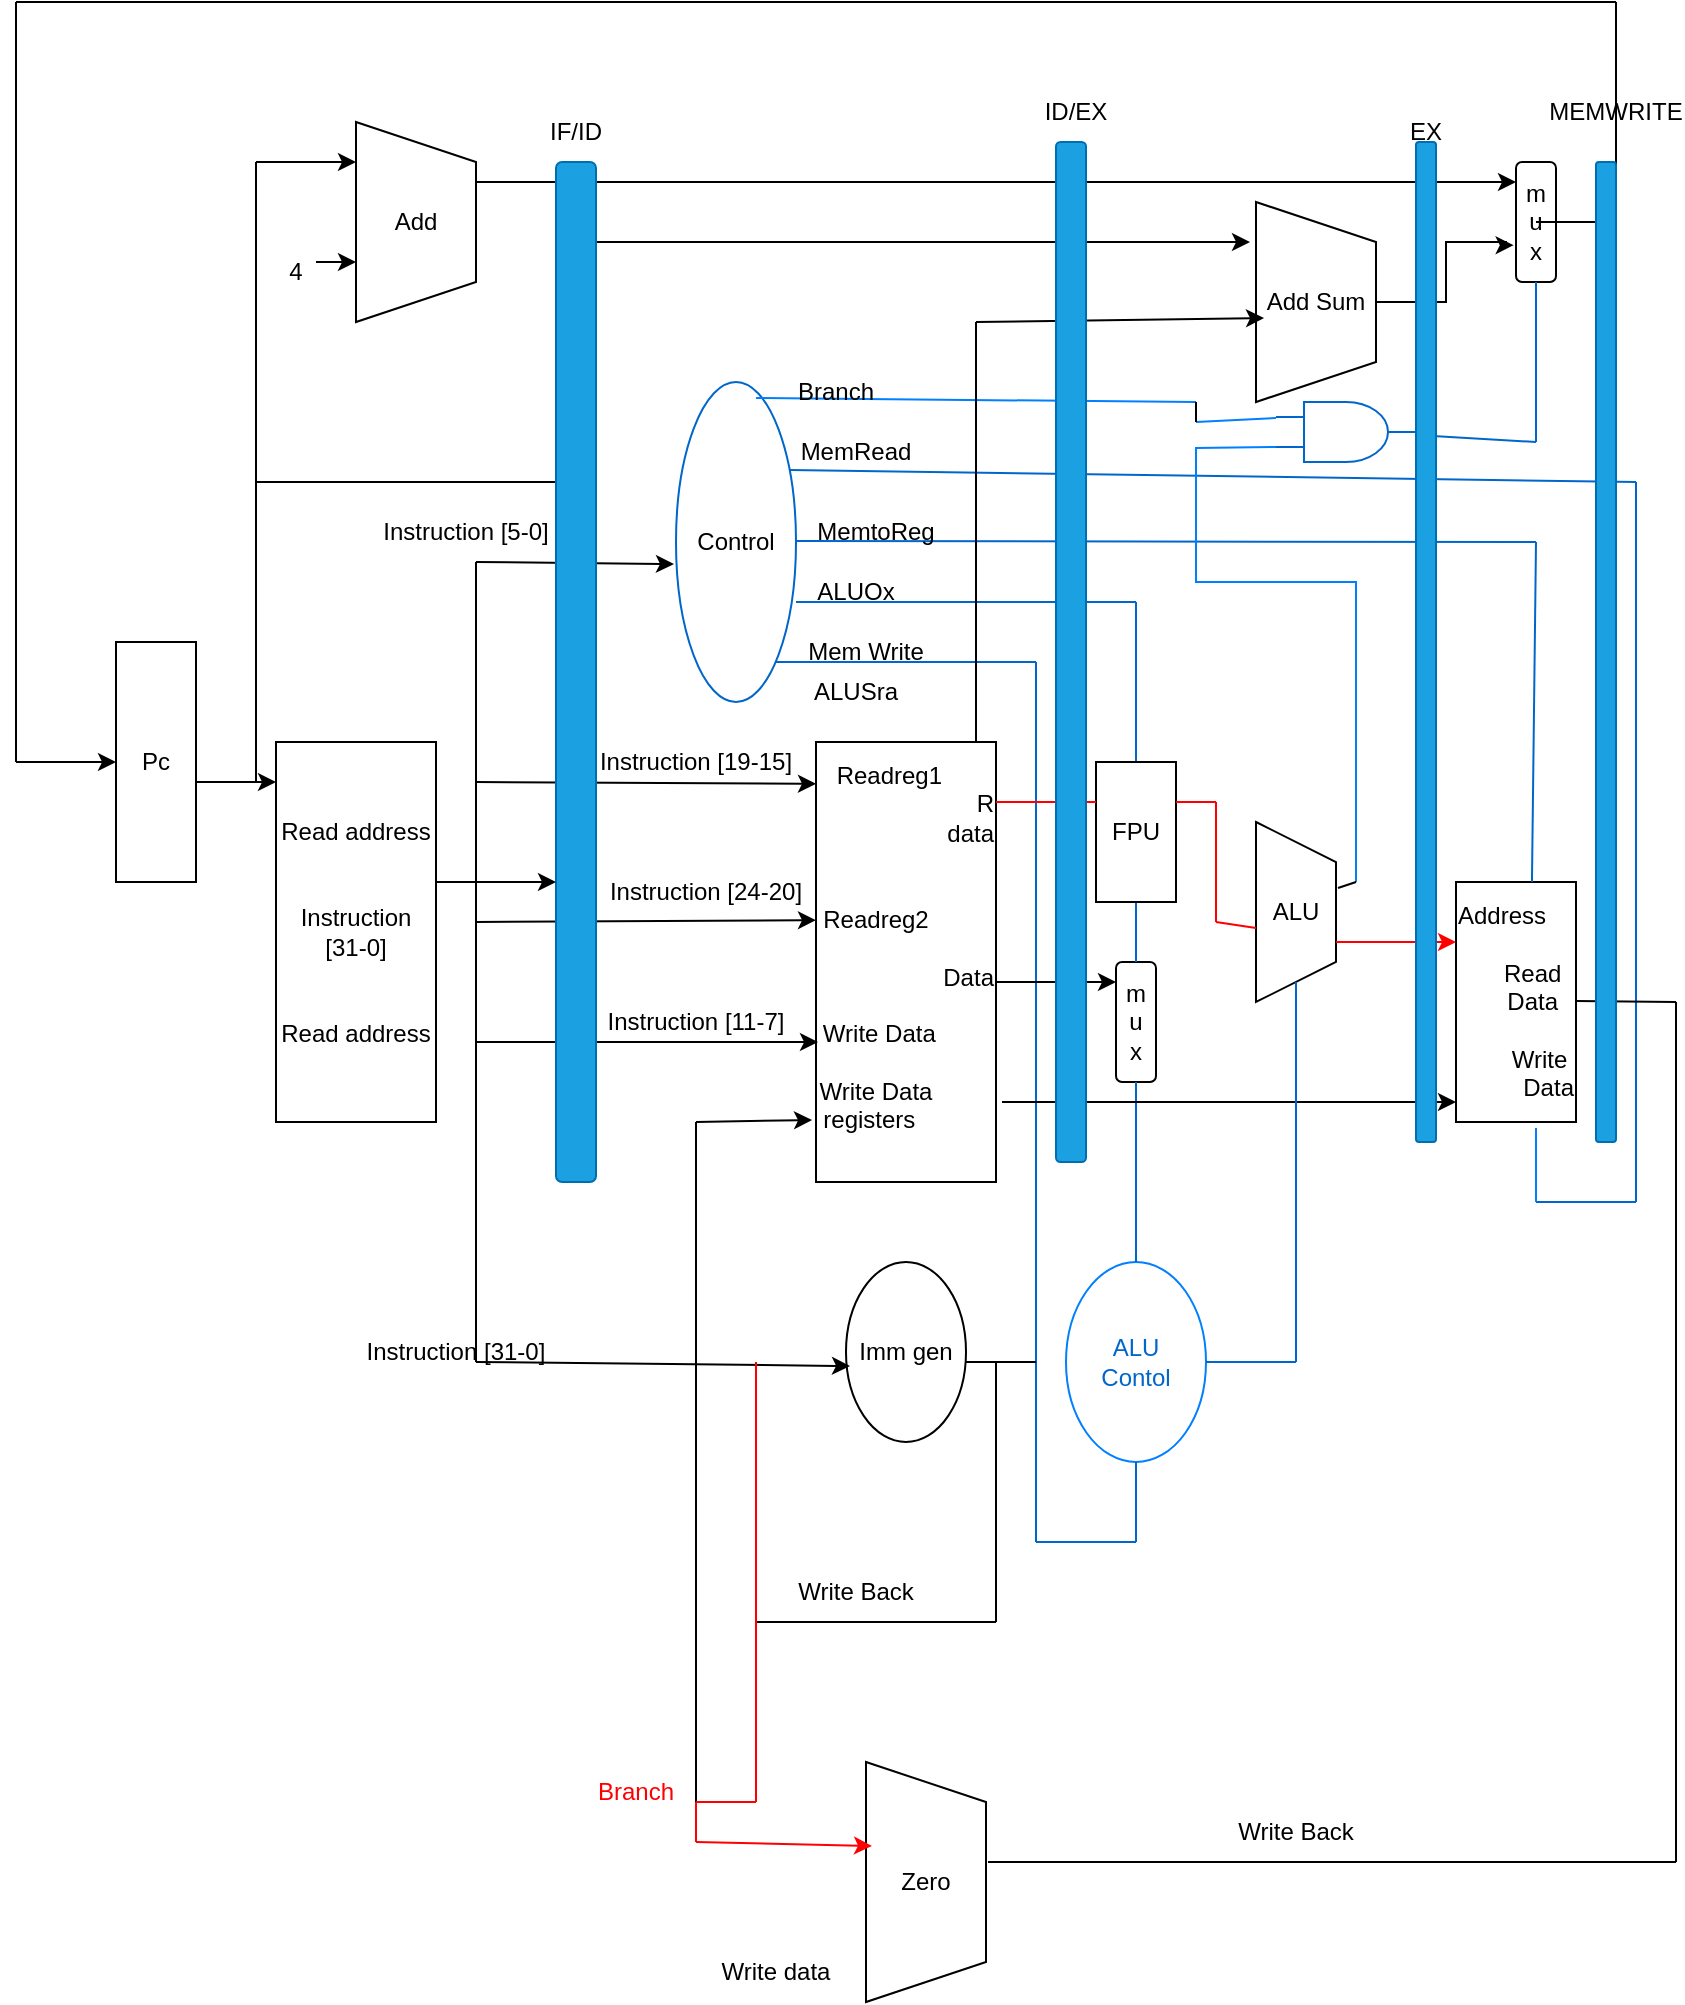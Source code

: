 <mxfile version="28.2.8">
  <diagram name="Page-1" id="Q6Q84H-i1jrsO9Kq2ZOG">
    <mxGraphModel dx="2076" dy="1836" grid="1" gridSize="10" guides="1" tooltips="1" connect="1" arrows="1" fold="1" page="1" pageScale="1" pageWidth="850" pageHeight="1100" math="0" shadow="0">
      <root>
        <mxCell id="0" />
        <mxCell id="1" parent="0" />
        <mxCell id="KmuaQyPTLY2KEGbOSG6a-1" value="Pc" style="rounded=0;whiteSpace=wrap;html=1;direction=south;" parent="1" vertex="1">
          <mxGeometry x="-330" y="-270" width="40" height="120" as="geometry" />
        </mxCell>
        <mxCell id="KmuaQyPTLY2KEGbOSG6a-3" value="Read address&lt;div&gt;&lt;br&gt;&lt;/div&gt;&lt;div&gt;&lt;br&gt;&lt;/div&gt;&lt;div&gt;Instruction [31-0]&lt;/div&gt;&lt;div&gt;&lt;br&gt;&lt;/div&gt;&lt;div&gt;&lt;br&gt;&lt;/div&gt;&lt;div&gt;Read address&lt;/div&gt;" style="rounded=0;whiteSpace=wrap;html=1;direction=south;" parent="1" vertex="1">
          <mxGeometry x="-250" y="-220" width="80" height="190" as="geometry" />
        </mxCell>
        <mxCell id="KmuaQyPTLY2KEGbOSG6a-4" value="Add" style="shape=trapezoid;perimeter=trapezoidPerimeter;whiteSpace=wrap;html=1;fixedSize=1;direction=south;" parent="1" vertex="1">
          <mxGeometry x="-210" y="-530" width="60" height="100" as="geometry" />
        </mxCell>
        <mxCell id="KmuaQyPTLY2KEGbOSG6a-6" value="" style="endArrow=none;html=1;rounded=0;" parent="1" edge="1">
          <mxGeometry width="50" height="50" relative="1" as="geometry">
            <mxPoint x="-260" y="-200" as="sourcePoint" />
            <mxPoint x="-260" y="-510" as="targetPoint" />
          </mxGeometry>
        </mxCell>
        <mxCell id="KmuaQyPTLY2KEGbOSG6a-7" value="" style="endArrow=classic;html=1;rounded=0;" parent="1" edge="1">
          <mxGeometry width="50" height="50" relative="1" as="geometry">
            <mxPoint x="-260" y="-510" as="sourcePoint" />
            <mxPoint x="-210" y="-510" as="targetPoint" />
            <Array as="points" />
          </mxGeometry>
        </mxCell>
        <mxCell id="KmuaQyPTLY2KEGbOSG6a-10" value="" style="endArrow=classic;html=1;rounded=0;" parent="1" edge="1">
          <mxGeometry width="50" height="50" relative="1" as="geometry">
            <mxPoint x="-230" y="-460" as="sourcePoint" />
            <mxPoint x="-210" y="-460" as="targetPoint" />
          </mxGeometry>
        </mxCell>
        <mxCell id="KmuaQyPTLY2KEGbOSG6a-11" value="" style="endArrow=none;html=1;rounded=0;" parent="1" edge="1">
          <mxGeometry width="50" height="50" relative="1" as="geometry">
            <mxPoint x="-260" y="-350" as="sourcePoint" />
            <mxPoint x="-90" y="-350" as="targetPoint" />
          </mxGeometry>
        </mxCell>
        <mxCell id="KmuaQyPTLY2KEGbOSG6a-12" value="Control" style="ellipse;whiteSpace=wrap;html=1;strokeColor=#0066CC;" parent="1" vertex="1">
          <mxGeometry x="-50" y="-400" width="60" height="160" as="geometry" />
        </mxCell>
        <mxCell id="KmuaQyPTLY2KEGbOSG6a-14" value="" style="endArrow=none;html=1;rounded=0;strokeColor=#0066CC;" parent="1" edge="1">
          <mxGeometry width="50" height="50" relative="1" as="geometry">
            <mxPoint x="10" y="-320.5" as="sourcePoint" />
            <mxPoint x="380" y="-320" as="targetPoint" />
          </mxGeometry>
        </mxCell>
        <mxCell id="KmuaQyPTLY2KEGbOSG6a-15" value="" style="endArrow=none;html=1;rounded=0;strokeColor=#0066CC;exitX=0.95;exitY=0.275;exitDx=0;exitDy=0;exitPerimeter=0;" parent="1" source="KmuaQyPTLY2KEGbOSG6a-12" edge="1">
          <mxGeometry width="50" height="50" relative="1" as="geometry">
            <mxPoint x="10" y="-360" as="sourcePoint" />
            <mxPoint x="430" y="-350" as="targetPoint" />
          </mxGeometry>
        </mxCell>
        <mxCell id="KmuaQyPTLY2KEGbOSG6a-16" value="" style="endArrow=none;html=1;rounded=0;strokeColor=#0066CC;" parent="1" edge="1">
          <mxGeometry width="50" height="50" relative="1" as="geometry">
            <mxPoint x="10" y="-289.998" as="sourcePoint" />
            <mxPoint x="180" y="-290" as="targetPoint" />
          </mxGeometry>
        </mxCell>
        <mxCell id="KmuaQyPTLY2KEGbOSG6a-17" value="" style="endArrow=none;html=1;rounded=0;strokeColor=#0066CC;" parent="1" edge="1">
          <mxGeometry width="50" height="50" relative="1" as="geometry">
            <mxPoint y="-260" as="sourcePoint" />
            <mxPoint x="130" y="-260" as="targetPoint" />
          </mxGeometry>
        </mxCell>
        <mxCell id="KmuaQyPTLY2KEGbOSG6a-18" value="Readreg1&amp;nbsp; &amp;nbsp; &amp;nbsp;&lt;div&gt;&lt;div style=&quot;text-align: right;&quot;&gt;R&lt;/div&gt;&lt;div&gt;&lt;div style=&quot;text-align: right;&quot;&gt;&lt;span style=&quot;background-color: transparent; color: light-dark(rgb(0, 0, 0), rgb(255, 255, 255));&quot;&gt;data&lt;/span&gt;&lt;/div&gt;&lt;div style=&quot;text-align: right;&quot;&gt;&lt;br&gt;&lt;/div&gt;&lt;div&gt;&lt;br&gt;&lt;/div&gt;&lt;div&gt;&lt;span style=&quot;background-color: transparent; color: light-dark(rgb(0, 0, 0), rgb(255, 255, 255));&quot;&gt;Readreg2&amp;nbsp; &amp;nbsp; &amp;nbsp; &amp;nbsp; &amp;nbsp;&lt;/span&gt;&lt;/div&gt;&lt;div&gt;&lt;div style=&quot;text-align: right;&quot;&gt;&lt;br&gt;&lt;/div&gt;&lt;div style=&quot;text-align: right;&quot;&gt;Data&lt;/div&gt;&lt;div&gt;&lt;br&gt;&lt;/div&gt;&lt;div&gt;Write Data&amp;nbsp; &amp;nbsp; &amp;nbsp; &amp;nbsp;&amp;nbsp;&lt;/div&gt;&lt;div&gt;&lt;br&gt;&lt;/div&gt;&lt;div&gt;Write Data&amp;nbsp; &amp;nbsp; &amp;nbsp; &amp;nbsp; &amp;nbsp; registers&amp;nbsp; &amp;nbsp; &amp;nbsp; &amp;nbsp; &amp;nbsp; &amp;nbsp; &amp;nbsp; &amp;nbsp; &amp;nbsp; &amp;nbsp; &amp;nbsp; &amp;nbsp; &amp;nbsp; &amp;nbsp; &amp;nbsp; &amp;nbsp; &amp;nbsp; &amp;nbsp; &amp;nbsp;&lt;/div&gt;&lt;/div&gt;&lt;/div&gt;&lt;/div&gt;" style="rounded=0;whiteSpace=wrap;html=1;direction=south;" parent="1" vertex="1">
          <mxGeometry x="20" y="-220" width="90" height="220" as="geometry" />
        </mxCell>
        <mxCell id="KmuaQyPTLY2KEGbOSG6a-20" value="ALU" style="shape=trapezoid;perimeter=trapezoidPerimeter;whiteSpace=wrap;html=1;fixedSize=1;direction=south;" parent="1" vertex="1">
          <mxGeometry x="240" y="-180" width="40" height="90" as="geometry" />
        </mxCell>
        <mxCell id="KmuaQyPTLY2KEGbOSG6a-22" value="&lt;div style=&quot;text-align: left;&quot;&gt;&lt;span style=&quot;background-color: transparent; color: light-dark(rgb(0, 0, 0), rgb(255, 255, 255));&quot;&gt;Address&lt;/span&gt;&lt;/div&gt;&lt;div&gt;&lt;div&gt;&lt;span style=&quot;background-color: transparent; color: light-dark(rgb(0, 0, 0), rgb(255, 255, 255));&quot;&gt;&lt;br&gt;&lt;/span&gt;&lt;/div&gt;&lt;div&gt;&lt;span style=&quot;background-color: transparent; color: light-dark(rgb(0, 0, 0), rgb(255, 255, 255));&quot;&gt;&amp;nbsp; &amp;nbsp; &amp;nbsp; Read&amp;nbsp; &amp;nbsp; &amp;nbsp;&amp;nbsp;&lt;/span&gt;&lt;span style=&quot;background-color: transparent; color: light-dark(rgb(0, 0, 0), rgb(255, 255, 255));&quot;&gt;&amp;nbsp;Data&lt;/span&gt;&lt;/div&gt;&lt;/div&gt;&lt;div&gt;&lt;span style=&quot;background-color: transparent; color: light-dark(rgb(0, 0, 0), rgb(255, 255, 255));&quot;&gt;&lt;br&gt;&lt;/span&gt;&lt;/div&gt;&lt;div style=&quot;text-align: right;&quot;&gt;&lt;span style=&quot;background-color: transparent; color: light-dark(rgb(0, 0, 0), rgb(255, 255, 255));&quot;&gt;Write&amp;nbsp;&lt;/span&gt;&lt;/div&gt;&lt;div style=&quot;text-align: right;&quot;&gt;&lt;span style=&quot;background-color: transparent; color: light-dark(rgb(0, 0, 0), rgb(255, 255, 255));&quot;&gt;Data&lt;/span&gt;&lt;/div&gt;" style="rounded=0;whiteSpace=wrap;html=1;direction=south;" parent="1" vertex="1">
          <mxGeometry x="340" y="-150" width="60" height="120" as="geometry" />
        </mxCell>
        <mxCell id="KmuaQyPTLY2KEGbOSG6a-24" value="m&lt;div&gt;u&lt;/div&gt;&lt;div&gt;x&lt;/div&gt;" style="rounded=1;whiteSpace=wrap;html=1;direction=south;" parent="1" vertex="1">
          <mxGeometry x="370" y="-510" width="20" height="60" as="geometry" />
        </mxCell>
        <mxCell id="oNr0xjJIBoh_wzp1DISq-1" value="" style="edgeStyle=orthogonalEdgeStyle;rounded=0;orthogonalLoop=1;jettySize=auto;html=1;entryX=0.693;entryY=1.058;entryDx=0;entryDy=0;entryPerimeter=0;" edge="1" parent="1" target="KmuaQyPTLY2KEGbOSG6a-24">
          <mxGeometry relative="1" as="geometry">
            <mxPoint x="295" y="-440" as="sourcePoint" />
            <mxPoint x="365" y="-450" as="targetPoint" />
            <Array as="points">
              <mxPoint x="335" y="-440" />
              <mxPoint x="335" y="-470" />
              <mxPoint x="365" y="-470" />
              <mxPoint x="365" y="-468" />
            </Array>
          </mxGeometry>
        </mxCell>
        <mxCell id="KmuaQyPTLY2KEGbOSG6a-25" value="Add Sum" style="shape=trapezoid;perimeter=trapezoidPerimeter;whiteSpace=wrap;html=1;fixedSize=1;direction=south;" parent="1" vertex="1">
          <mxGeometry x="240" y="-490" width="60" height="100" as="geometry" />
        </mxCell>
        <mxCell id="KmuaQyPTLY2KEGbOSG6a-26" value="m&lt;div&gt;u&lt;/div&gt;&lt;div&gt;x&lt;/div&gt;" style="rounded=1;whiteSpace=wrap;html=1;direction=south;" parent="1" vertex="1">
          <mxGeometry x="170" y="-110" width="20" height="60" as="geometry" />
        </mxCell>
        <mxCell id="KmuaQyPTLY2KEGbOSG6a-27" value="Zero" style="shape=trapezoid;perimeter=trapezoidPerimeter;whiteSpace=wrap;html=1;fixedSize=1;direction=south;" parent="1" vertex="1">
          <mxGeometry x="45" y="290" width="60" height="120" as="geometry" />
        </mxCell>
        <mxCell id="KmuaQyPTLY2KEGbOSG6a-29" value="Imm gen" style="ellipse;whiteSpace=wrap;html=1;" parent="1" vertex="1">
          <mxGeometry x="35" y="40" width="60" height="90" as="geometry" />
        </mxCell>
        <mxCell id="KmuaQyPTLY2KEGbOSG6a-31" value="&lt;font style=&quot;color: rgb(0, 102, 204);&quot;&gt;ALU&lt;/font&gt;&lt;div&gt;&lt;font style=&quot;color: rgb(0, 102, 204);&quot;&gt;Contol&lt;/font&gt;&lt;/div&gt;" style="ellipse;whiteSpace=wrap;html=1;strokeColor=#007FFF;" parent="1" vertex="1">
          <mxGeometry x="145" y="40" width="70" height="100" as="geometry" />
        </mxCell>
        <mxCell id="KmuaQyPTLY2KEGbOSG6a-32" value="" style="verticalLabelPosition=bottom;shadow=0;dashed=0;align=center;html=1;verticalAlign=top;shape=mxgraph.electrical.logic_gates.logic_gate;operation=and;strokeColor=#0066CC;" parent="1" vertex="1">
          <mxGeometry x="250" y="-390" width="70" height="30" as="geometry" />
        </mxCell>
        <mxCell id="KmuaQyPTLY2KEGbOSG6a-34" value="" style="endArrow=none;html=1;rounded=0;strokeColor=#007FFF;exitX=0.667;exitY=0.05;exitDx=0;exitDy=0;exitPerimeter=0;" parent="1" source="KmuaQyPTLY2KEGbOSG6a-12" edge="1">
          <mxGeometry width="50" height="50" relative="1" as="geometry">
            <mxPoint y="-390" as="sourcePoint" />
            <mxPoint x="210" y="-390" as="targetPoint" />
          </mxGeometry>
        </mxCell>
        <mxCell id="KmuaQyPTLY2KEGbOSG6a-36" value="" style="endArrow=none;html=1;rounded=0;strokeColor=#007FFF;" parent="1" edge="1">
          <mxGeometry width="50" height="50" relative="1" as="geometry">
            <mxPoint x="210" y="-380" as="sourcePoint" />
            <mxPoint x="250" y="-382" as="targetPoint" />
            <Array as="points" />
          </mxGeometry>
        </mxCell>
        <mxCell id="KmuaQyPTLY2KEGbOSG6a-38" value="" style="endArrow=none;html=1;rounded=0;" parent="1" edge="1">
          <mxGeometry width="50" height="50" relative="1" as="geometry">
            <mxPoint x="210" y="-380" as="sourcePoint" />
            <mxPoint x="210" y="-390" as="targetPoint" />
          </mxGeometry>
        </mxCell>
        <mxCell id="KmuaQyPTLY2KEGbOSG6a-39" value="" style="endArrow=none;html=1;rounded=0;strokeColor=#007FFF;entryX=0;entryY=0.75;entryDx=0;entryDy=0;entryPerimeter=0;" parent="1" edge="1" target="KmuaQyPTLY2KEGbOSG6a-32">
          <mxGeometry width="50" height="50" relative="1" as="geometry">
            <mxPoint x="290" y="-150" as="sourcePoint" />
            <mxPoint x="210" y="-370" as="targetPoint" />
            <Array as="points">
              <mxPoint x="290" y="-300" />
              <mxPoint x="210" y="-300" />
              <mxPoint x="210" y="-367" />
            </Array>
          </mxGeometry>
        </mxCell>
        <mxCell id="KmuaQyPTLY2KEGbOSG6a-40" value="" style="endArrow=none;html=1;rounded=0;exitX=0.367;exitY=-0.025;exitDx=0;exitDy=0;exitPerimeter=0;" parent="1" source="KmuaQyPTLY2KEGbOSG6a-20" edge="1">
          <mxGeometry width="50" height="50" relative="1" as="geometry">
            <mxPoint x="240" y="-100" as="sourcePoint" />
            <mxPoint x="290" y="-150" as="targetPoint" />
          </mxGeometry>
        </mxCell>
        <mxCell id="KmuaQyPTLY2KEGbOSG6a-43" value="Branch" style="text;html=1;whiteSpace=wrap;strokeColor=none;fillColor=none;align=center;verticalAlign=middle;rounded=0;" parent="1" vertex="1">
          <mxGeometry y="-410" width="60" height="30" as="geometry" />
        </mxCell>
        <mxCell id="KmuaQyPTLY2KEGbOSG6a-44" value="MemRead" style="text;html=1;whiteSpace=wrap;strokeColor=none;fillColor=none;align=center;verticalAlign=middle;rounded=0;" parent="1" vertex="1">
          <mxGeometry x="10" y="-380" width="60" height="30" as="geometry" />
        </mxCell>
        <mxCell id="KmuaQyPTLY2KEGbOSG6a-46" value="" style="endArrow=none;html=1;rounded=0;strokeColor=#0066CC;" parent="1" edge="1">
          <mxGeometry width="50" height="50" relative="1" as="geometry">
            <mxPoint x="430" y="10" as="sourcePoint" />
            <mxPoint x="430" y="-350" as="targetPoint" />
          </mxGeometry>
        </mxCell>
        <mxCell id="KmuaQyPTLY2KEGbOSG6a-47" value="" style="endArrow=none;html=1;rounded=0;strokeColor=#0066CC;" parent="1" edge="1">
          <mxGeometry width="50" height="50" relative="1" as="geometry">
            <mxPoint x="380" y="10" as="sourcePoint" />
            <mxPoint x="430" y="10" as="targetPoint" />
          </mxGeometry>
        </mxCell>
        <mxCell id="KmuaQyPTLY2KEGbOSG6a-49" value="" style="endArrow=none;html=1;rounded=0;strokeColor=#007FFF;" parent="1" edge="1">
          <mxGeometry width="50" height="50" relative="1" as="geometry">
            <mxPoint x="380" y="-27" as="sourcePoint" />
            <mxPoint x="380" y="10" as="targetPoint" />
          </mxGeometry>
        </mxCell>
        <mxCell id="KmuaQyPTLY2KEGbOSG6a-50" value="MemtoReg" style="text;html=1;whiteSpace=wrap;strokeColor=none;fillColor=none;align=center;verticalAlign=middle;rounded=0;" parent="1" vertex="1">
          <mxGeometry x="20" y="-340" width="60" height="30" as="geometry" />
        </mxCell>
        <mxCell id="KmuaQyPTLY2KEGbOSG6a-51" value="ALUOx" style="text;html=1;whiteSpace=wrap;strokeColor=none;fillColor=none;align=center;verticalAlign=middle;rounded=0;" parent="1" vertex="1">
          <mxGeometry x="10" y="-310" width="60" height="30" as="geometry" />
        </mxCell>
        <mxCell id="KmuaQyPTLY2KEGbOSG6a-54" value="" style="endArrow=none;html=1;rounded=0;exitX=0;exitY=0.367;exitDx=0;exitDy=0;exitPerimeter=0;strokeColor=#0066CC;" parent="1" source="KmuaQyPTLY2KEGbOSG6a-22" edge="1">
          <mxGeometry width="50" height="50" relative="1" as="geometry">
            <mxPoint x="330" y="-270" as="sourcePoint" />
            <mxPoint x="380" y="-320" as="targetPoint" />
          </mxGeometry>
        </mxCell>
        <mxCell id="KmuaQyPTLY2KEGbOSG6a-55" value="" style="endArrow=none;html=1;rounded=0;exitX=0;exitY=0.5;exitDx=0;exitDy=0;strokeColor=#0066CC;" parent="1" source="KmuaQyPTLY2KEGbOSG6a-21" edge="1">
          <mxGeometry width="50" height="50" relative="1" as="geometry">
            <mxPoint x="130" y="-240" as="sourcePoint" />
            <mxPoint x="180" y="-290" as="targetPoint" />
          </mxGeometry>
        </mxCell>
        <mxCell id="KmuaQyPTLY2KEGbOSG6a-56" value="" style="endArrow=none;html=1;rounded=0;exitX=0;exitY=0.5;exitDx=0;exitDy=0;strokeColor=#0066CC;" parent="1" source="KmuaQyPTLY2KEGbOSG6a-26" target="KmuaQyPTLY2KEGbOSG6a-21" edge="1">
          <mxGeometry width="50" height="50" relative="1" as="geometry">
            <mxPoint x="180" y="-110" as="sourcePoint" />
            <mxPoint x="180" y="-290" as="targetPoint" />
          </mxGeometry>
        </mxCell>
        <mxCell id="KmuaQyPTLY2KEGbOSG6a-21" value="FPU" style="rounded=0;whiteSpace=wrap;html=1;direction=south;" parent="1" vertex="1">
          <mxGeometry x="160" y="-210" width="40" height="70" as="geometry" />
        </mxCell>
        <mxCell id="KmuaQyPTLY2KEGbOSG6a-58" value="Mem Write" style="text;html=1;whiteSpace=wrap;strokeColor=none;fillColor=none;align=center;verticalAlign=middle;rounded=0;" parent="1" vertex="1">
          <mxGeometry x="15" y="-280" width="60" height="30" as="geometry" />
        </mxCell>
        <mxCell id="KmuaQyPTLY2KEGbOSG6a-59" value="" style="endArrow=none;html=1;rounded=0;strokeColor=#0066CC;" parent="1" edge="1">
          <mxGeometry width="50" height="50" relative="1" as="geometry">
            <mxPoint x="130" y="180" as="sourcePoint" />
            <mxPoint x="130" y="-260" as="targetPoint" />
          </mxGeometry>
        </mxCell>
        <mxCell id="KmuaQyPTLY2KEGbOSG6a-60" value="" style="endArrow=none;html=1;rounded=0;strokeColor=#0066CC;" parent="1" edge="1">
          <mxGeometry width="50" height="50" relative="1" as="geometry">
            <mxPoint x="130" y="180" as="sourcePoint" />
            <mxPoint x="180" y="180" as="targetPoint" />
          </mxGeometry>
        </mxCell>
        <mxCell id="KmuaQyPTLY2KEGbOSG6a-61" value="" style="endArrow=none;html=1;rounded=0;entryX=0.5;entryY=1;entryDx=0;entryDy=0;strokeColor=#0066CC;" parent="1" target="KmuaQyPTLY2KEGbOSG6a-31" edge="1">
          <mxGeometry width="50" height="50" relative="1" as="geometry">
            <mxPoint x="180" y="180" as="sourcePoint" />
            <mxPoint x="230" y="130" as="targetPoint" />
          </mxGeometry>
        </mxCell>
        <mxCell id="KmuaQyPTLY2KEGbOSG6a-62" value="" style="endArrow=none;html=1;rounded=0;strokeColor=#0066CC;exitX=0.294;exitY=0.156;exitDx=0;exitDy=0;exitPerimeter=0;" parent="1" edge="1" source="KmuaQyPTLY2KEGbOSG6a-139">
          <mxGeometry width="50" height="50" relative="1" as="geometry">
            <mxPoint x="360" y="-375.5" as="sourcePoint" />
            <mxPoint x="380" y="-370" as="targetPoint" />
          </mxGeometry>
        </mxCell>
        <mxCell id="KmuaQyPTLY2KEGbOSG6a-64" value="" style="endArrow=none;html=1;rounded=0;entryX=1;entryY=0.5;entryDx=0;entryDy=0;strokeColor=#0066CC;" parent="1" target="KmuaQyPTLY2KEGbOSG6a-24" edge="1">
          <mxGeometry width="50" height="50" relative="1" as="geometry">
            <mxPoint x="380" y="-370" as="sourcePoint" />
            <mxPoint x="420" y="-420" as="targetPoint" />
          </mxGeometry>
        </mxCell>
        <mxCell id="KmuaQyPTLY2KEGbOSG6a-65" value="ALUSra" style="text;html=1;whiteSpace=wrap;strokeColor=none;fillColor=none;align=center;verticalAlign=middle;rounded=0;" parent="1" vertex="1">
          <mxGeometry x="10" y="-260" width="60" height="30" as="geometry" />
        </mxCell>
        <mxCell id="KmuaQyPTLY2KEGbOSG6a-66" value="" style="endArrow=none;html=1;rounded=0;entryX=1;entryY=0.5;entryDx=0;entryDy=0;exitX=0.5;exitY=0;exitDx=0;exitDy=0;strokeColor=#0066CC;" parent="1" source="KmuaQyPTLY2KEGbOSG6a-31" target="KmuaQyPTLY2KEGbOSG6a-26" edge="1">
          <mxGeometry width="50" height="50" relative="1" as="geometry">
            <mxPoint x="179.5" y="30" as="sourcePoint" />
            <mxPoint x="179.5" y="-30" as="targetPoint" />
          </mxGeometry>
        </mxCell>
        <mxCell id="KmuaQyPTLY2KEGbOSG6a-67" value="" style="endArrow=classic;html=1;rounded=0;" parent="1" edge="1">
          <mxGeometry width="50" height="50" relative="1" as="geometry">
            <mxPoint x="110" y="-100" as="sourcePoint" />
            <mxPoint x="170" y="-100" as="targetPoint" />
          </mxGeometry>
        </mxCell>
        <mxCell id="KmuaQyPTLY2KEGbOSG6a-68" value="" style="endArrow=classic;html=1;rounded=0;entryX=0.9;entryY=1.05;entryDx=0;entryDy=0;entryPerimeter=0;" parent="1" edge="1">
          <mxGeometry width="50" height="50" relative="1" as="geometry">
            <mxPoint x="113" y="-40" as="sourcePoint" />
            <mxPoint x="340" y="-40" as="targetPoint" />
          </mxGeometry>
        </mxCell>
        <mxCell id="KmuaQyPTLY2KEGbOSG6a-69" value="" style="endArrow=none;html=1;rounded=0;strokeColor=#0066CC;" parent="1" edge="1">
          <mxGeometry width="50" height="50" relative="1" as="geometry">
            <mxPoint x="260" y="90" as="sourcePoint" />
            <mxPoint x="260" y="-100" as="targetPoint" />
          </mxGeometry>
        </mxCell>
        <mxCell id="KmuaQyPTLY2KEGbOSG6a-70" value="" style="endArrow=none;html=1;rounded=0;strokeColor=#0066CC;" parent="1" edge="1">
          <mxGeometry width="50" height="50" relative="1" as="geometry">
            <mxPoint x="215" y="90" as="sourcePoint" />
            <mxPoint x="260" y="90" as="targetPoint" />
          </mxGeometry>
        </mxCell>
        <mxCell id="KmuaQyPTLY2KEGbOSG6a-73" value="" style="endArrow=none;html=1;rounded=0;strokeColor=#FF0000;" parent="1" edge="1">
          <mxGeometry width="50" height="50" relative="1" as="geometry">
            <mxPoint x="220" y="-190" as="sourcePoint" />
            <mxPoint x="200" y="-190" as="targetPoint" />
          </mxGeometry>
        </mxCell>
        <mxCell id="KmuaQyPTLY2KEGbOSG6a-75" value="" style="endArrow=none;html=1;rounded=0;strokeColor=#FF0000;" parent="1" edge="1">
          <mxGeometry width="50" height="50" relative="1" as="geometry">
            <mxPoint x="110" y="-190" as="sourcePoint" />
            <mxPoint x="160" y="-190" as="targetPoint" />
          </mxGeometry>
        </mxCell>
        <mxCell id="KmuaQyPTLY2KEGbOSG6a-79" value="" style="endArrow=none;html=1;rounded=0;strokeColor=#FF0000;" parent="1" edge="1">
          <mxGeometry width="50" height="50" relative="1" as="geometry">
            <mxPoint x="220" y="-130" as="sourcePoint" />
            <mxPoint x="220" y="-190" as="targetPoint" />
          </mxGeometry>
        </mxCell>
        <mxCell id="KmuaQyPTLY2KEGbOSG6a-80" value="" style="endArrow=none;html=1;rounded=0;strokeColor=#FF0000;" parent="1" edge="1">
          <mxGeometry width="50" height="50" relative="1" as="geometry">
            <mxPoint x="220" y="-130" as="sourcePoint" />
            <mxPoint x="240" y="-127" as="targetPoint" />
          </mxGeometry>
        </mxCell>
        <mxCell id="KmuaQyPTLY2KEGbOSG6a-81" value="" style="endArrow=none;html=1;rounded=0;" parent="1" edge="1">
          <mxGeometry width="50" height="50" relative="1" as="geometry">
            <mxPoint x="400" y="-90.5" as="sourcePoint" />
            <mxPoint x="450" y="-90" as="targetPoint" />
          </mxGeometry>
        </mxCell>
        <mxCell id="KmuaQyPTLY2KEGbOSG6a-84" value="" style="endArrow=none;html=1;rounded=0;" parent="1" edge="1">
          <mxGeometry width="50" height="50" relative="1" as="geometry">
            <mxPoint x="450" y="340" as="sourcePoint" />
            <mxPoint x="450" y="-90" as="targetPoint" />
          </mxGeometry>
        </mxCell>
        <mxCell id="KmuaQyPTLY2KEGbOSG6a-85" value="" style="endArrow=none;html=1;rounded=0;exitX=0.417;exitY=-0.017;exitDx=0;exitDy=0;exitPerimeter=0;" parent="1" source="KmuaQyPTLY2KEGbOSG6a-27" edge="1">
          <mxGeometry width="50" height="50" relative="1" as="geometry">
            <mxPoint x="300" y="340" as="sourcePoint" />
            <mxPoint x="450" y="340" as="targetPoint" />
          </mxGeometry>
        </mxCell>
        <mxCell id="KmuaQyPTLY2KEGbOSG6a-86" value="Write Back" style="text;html=1;whiteSpace=wrap;strokeColor=none;fillColor=none;align=center;verticalAlign=middle;rounded=0;" parent="1" vertex="1">
          <mxGeometry x="230" y="310" width="60" height="30" as="geometry" />
        </mxCell>
        <mxCell id="KmuaQyPTLY2KEGbOSG6a-88" value="" style="endArrow=none;html=1;rounded=0;" parent="1" edge="1">
          <mxGeometry width="50" height="50" relative="1" as="geometry">
            <mxPoint x="380" y="-480" as="sourcePoint" />
            <mxPoint x="420" y="-480" as="targetPoint" />
          </mxGeometry>
        </mxCell>
        <mxCell id="KmuaQyPTLY2KEGbOSG6a-89" value="" style="endArrow=none;html=1;rounded=0;" parent="1" edge="1">
          <mxGeometry width="50" height="50" relative="1" as="geometry">
            <mxPoint x="420" y="-480" as="sourcePoint" />
            <mxPoint x="420" y="-590" as="targetPoint" />
          </mxGeometry>
        </mxCell>
        <mxCell id="KmuaQyPTLY2KEGbOSG6a-90" value="" style="endArrow=none;html=1;rounded=0;" parent="1" edge="1">
          <mxGeometry width="50" height="50" relative="1" as="geometry">
            <mxPoint x="-380" y="-590" as="sourcePoint" />
            <mxPoint x="420" y="-590" as="targetPoint" />
          </mxGeometry>
        </mxCell>
        <mxCell id="KmuaQyPTLY2KEGbOSG6a-91" value="" style="endArrow=none;html=1;rounded=0;" parent="1" edge="1">
          <mxGeometry width="50" height="50" relative="1" as="geometry">
            <mxPoint x="-380" y="-210" as="sourcePoint" />
            <mxPoint x="-380" y="-590" as="targetPoint" />
          </mxGeometry>
        </mxCell>
        <mxCell id="KmuaQyPTLY2KEGbOSG6a-93" value="" style="endArrow=classic;html=1;rounded=0;entryX=0.5;entryY=1;entryDx=0;entryDy=0;" parent="1" target="KmuaQyPTLY2KEGbOSG6a-1" edge="1">
          <mxGeometry width="50" height="50" relative="1" as="geometry">
            <mxPoint x="-380" y="-210" as="sourcePoint" />
            <mxPoint x="-330" y="-260" as="targetPoint" />
          </mxGeometry>
        </mxCell>
        <mxCell id="KmuaQyPTLY2KEGbOSG6a-94" value="" style="endArrow=none;html=1;rounded=0;" parent="1" edge="1">
          <mxGeometry width="50" height="50" relative="1" as="geometry">
            <mxPoint x="-90" y="-350" as="sourcePoint" />
            <mxPoint x="-90" y="-470" as="targetPoint" />
          </mxGeometry>
        </mxCell>
        <mxCell id="KmuaQyPTLY2KEGbOSG6a-95" value="" style="endArrow=classic;html=1;rounded=0;" parent="1" edge="1">
          <mxGeometry width="50" height="50" relative="1" as="geometry">
            <mxPoint x="-90" y="-470" as="sourcePoint" />
            <mxPoint x="237" y="-470" as="targetPoint" />
          </mxGeometry>
        </mxCell>
        <mxCell id="KmuaQyPTLY2KEGbOSG6a-99" value="" style="endArrow=none;html=1;rounded=0;" parent="1" edge="1">
          <mxGeometry width="50" height="50" relative="1" as="geometry">
            <mxPoint x="100" y="-220" as="sourcePoint" />
            <mxPoint x="100" y="-430" as="targetPoint" />
          </mxGeometry>
        </mxCell>
        <mxCell id="KmuaQyPTLY2KEGbOSG6a-100" value="" style="endArrow=classic;html=1;rounded=0;entryX=0.58;entryY=0.933;entryDx=0;entryDy=0;entryPerimeter=0;" parent="1" target="KmuaQyPTLY2KEGbOSG6a-25" edge="1">
          <mxGeometry width="50" height="50" relative="1" as="geometry">
            <mxPoint x="100" y="-430" as="sourcePoint" />
            <mxPoint x="150" y="-480" as="targetPoint" />
          </mxGeometry>
        </mxCell>
        <mxCell id="KmuaQyPTLY2KEGbOSG6a-101" value="" style="endArrow=classic;html=1;rounded=0;entryX=0.167;entryY=1;entryDx=0;entryDy=0;entryPerimeter=0;" parent="1" edge="1" target="KmuaQyPTLY2KEGbOSG6a-24">
          <mxGeometry width="50" height="50" relative="1" as="geometry">
            <mxPoint x="-150" y="-500" as="sourcePoint" />
            <mxPoint x="360" y="-500" as="targetPoint" />
            <Array as="points" />
          </mxGeometry>
        </mxCell>
        <mxCell id="KmuaQyPTLY2KEGbOSG6a-103" value="" style="endArrow=none;html=1;rounded=0;" parent="1" edge="1">
          <mxGeometry width="50" height="50" relative="1" as="geometry">
            <mxPoint x="-150" y="90" as="sourcePoint" />
            <mxPoint x="-150" y="-310" as="targetPoint" />
          </mxGeometry>
        </mxCell>
        <mxCell id="KmuaQyPTLY2KEGbOSG6a-104" value="" style="endArrow=classic;html=1;rounded=0;entryX=0.033;entryY=0.578;entryDx=0;entryDy=0;entryPerimeter=0;" parent="1" target="KmuaQyPTLY2KEGbOSG6a-29" edge="1">
          <mxGeometry width="50" height="50" relative="1" as="geometry">
            <mxPoint x="-150" y="90" as="sourcePoint" />
            <mxPoint y="-130" as="targetPoint" />
          </mxGeometry>
        </mxCell>
        <mxCell id="KmuaQyPTLY2KEGbOSG6a-105" value="" style="endArrow=classic;html=1;rounded=0;entryX=-0.017;entryY=0.569;entryDx=0;entryDy=0;entryPerimeter=0;" parent="1" target="KmuaQyPTLY2KEGbOSG6a-12" edge="1">
          <mxGeometry width="50" height="50" relative="1" as="geometry">
            <mxPoint x="-150" y="-310" as="sourcePoint" />
            <mxPoint x="-100" y="-350" as="targetPoint" />
          </mxGeometry>
        </mxCell>
        <mxCell id="KmuaQyPTLY2KEGbOSG6a-106" value="Instruction [31-0]" style="text;html=1;whiteSpace=wrap;strokeColor=none;fillColor=none;align=center;verticalAlign=middle;rounded=0;" parent="1" vertex="1">
          <mxGeometry x="-210" y="70" width="100" height="30" as="geometry" />
        </mxCell>
        <mxCell id="KmuaQyPTLY2KEGbOSG6a-107" value="" style="endArrow=classic;html=1;rounded=0;entryX=0.682;entryY=0.989;entryDx=0;entryDy=0;entryPerimeter=0;" parent="1" target="KmuaQyPTLY2KEGbOSG6a-18" edge="1">
          <mxGeometry width="50" height="50" relative="1" as="geometry">
            <mxPoint x="-150" y="-70" as="sourcePoint" />
            <mxPoint x="-100" y="-120" as="targetPoint" />
          </mxGeometry>
        </mxCell>
        <mxCell id="KmuaQyPTLY2KEGbOSG6a-108" value="Instruction [11-7]" style="text;html=1;whiteSpace=wrap;strokeColor=none;fillColor=none;align=center;verticalAlign=middle;rounded=0;" parent="1" vertex="1">
          <mxGeometry x="-100" y="-95" width="120" height="30" as="geometry" />
        </mxCell>
        <mxCell id="KmuaQyPTLY2KEGbOSG6a-109" value="" style="endArrow=classic;html=1;rounded=0;entryX=0.405;entryY=1;entryDx=0;entryDy=0;entryPerimeter=0;" parent="1" target="KmuaQyPTLY2KEGbOSG6a-18" edge="1">
          <mxGeometry width="50" height="50" relative="1" as="geometry">
            <mxPoint x="-150" y="-130" as="sourcePoint" />
            <mxPoint x="-100" y="-180" as="targetPoint" />
          </mxGeometry>
        </mxCell>
        <mxCell id="KmuaQyPTLY2KEGbOSG6a-110" value="Instruction [24-20]" style="text;html=1;whiteSpace=wrap;strokeColor=none;fillColor=none;align=center;verticalAlign=middle;rounded=0;" parent="1" vertex="1">
          <mxGeometry x="-110" y="-160" width="150" height="30" as="geometry" />
        </mxCell>
        <mxCell id="KmuaQyPTLY2KEGbOSG6a-111" value="" style="endArrow=classic;html=1;rounded=0;entryX=0.095;entryY=1;entryDx=0;entryDy=0;entryPerimeter=0;" parent="1" target="KmuaQyPTLY2KEGbOSG6a-18" edge="1">
          <mxGeometry width="50" height="50" relative="1" as="geometry">
            <mxPoint x="-150" y="-200" as="sourcePoint" />
            <mxPoint x="-100" y="-250" as="targetPoint" />
          </mxGeometry>
        </mxCell>
        <mxCell id="KmuaQyPTLY2KEGbOSG6a-112" value="Instruction [19-15]" style="text;html=1;whiteSpace=wrap;strokeColor=none;fillColor=none;align=center;verticalAlign=middle;rounded=0;" parent="1" vertex="1">
          <mxGeometry x="-105" y="-225" width="130" height="30" as="geometry" />
        </mxCell>
        <mxCell id="KmuaQyPTLY2KEGbOSG6a-113" value="" style="endArrow=none;html=1;rounded=0;" parent="1" edge="1">
          <mxGeometry width="50" height="50" relative="1" as="geometry">
            <mxPoint x="95" y="90" as="sourcePoint" />
            <mxPoint x="130" y="90" as="targetPoint" />
          </mxGeometry>
        </mxCell>
        <mxCell id="KmuaQyPTLY2KEGbOSG6a-114" value="" style="endArrow=none;html=1;rounded=0;" parent="1" edge="1">
          <mxGeometry width="50" height="50" relative="1" as="geometry">
            <mxPoint x="110" y="220" as="sourcePoint" />
            <mxPoint x="110" y="90" as="targetPoint" />
          </mxGeometry>
        </mxCell>
        <mxCell id="KmuaQyPTLY2KEGbOSG6a-115" value="" style="endArrow=none;html=1;rounded=0;" parent="1" edge="1">
          <mxGeometry width="50" height="50" relative="1" as="geometry">
            <mxPoint x="-40" y="310" as="sourcePoint" />
            <mxPoint x="-40" y="-30" as="targetPoint" />
          </mxGeometry>
        </mxCell>
        <mxCell id="KmuaQyPTLY2KEGbOSG6a-116" value="" style="endArrow=classic;html=1;rounded=0;entryX=0.859;entryY=1.022;entryDx=0;entryDy=0;entryPerimeter=0;" parent="1" target="KmuaQyPTLY2KEGbOSG6a-18" edge="1">
          <mxGeometry width="50" height="50" relative="1" as="geometry">
            <mxPoint x="-40" y="-30" as="sourcePoint" />
            <mxPoint x="10" y="-80" as="targetPoint" />
          </mxGeometry>
        </mxCell>
        <mxCell id="KmuaQyPTLY2KEGbOSG6a-117" value="" style="endArrow=none;html=1;rounded=0;strokeColor=#FF0000;" parent="1" edge="1">
          <mxGeometry width="50" height="50" relative="1" as="geometry">
            <mxPoint x="-40" y="330" as="sourcePoint" />
            <mxPoint x="-40" y="310" as="targetPoint" />
          </mxGeometry>
        </mxCell>
        <mxCell id="KmuaQyPTLY2KEGbOSG6a-118" value="" style="endArrow=classic;html=1;rounded=0;entryX=0.35;entryY=0.95;entryDx=0;entryDy=0;entryPerimeter=0;strokeColor=#FF0000;" parent="1" target="KmuaQyPTLY2KEGbOSG6a-27" edge="1">
          <mxGeometry width="50" height="50" relative="1" as="geometry">
            <mxPoint x="-40" y="330" as="sourcePoint" />
            <mxPoint x="10" y="280" as="targetPoint" />
          </mxGeometry>
        </mxCell>
        <mxCell id="KmuaQyPTLY2KEGbOSG6a-119" value="" style="endArrow=none;html=1;rounded=0;" parent="1" edge="1">
          <mxGeometry width="50" height="50" relative="1" as="geometry">
            <mxPoint x="-10" y="220" as="sourcePoint" />
            <mxPoint x="110" y="220" as="targetPoint" />
          </mxGeometry>
        </mxCell>
        <mxCell id="KmuaQyPTLY2KEGbOSG6a-120" value="" style="endArrow=none;html=1;rounded=0;strokeColor=#FF0000;" parent="1" edge="1">
          <mxGeometry width="50" height="50" relative="1" as="geometry">
            <mxPoint x="-10" y="310" as="sourcePoint" />
            <mxPoint x="-10" y="90" as="targetPoint" />
          </mxGeometry>
        </mxCell>
        <mxCell id="KmuaQyPTLY2KEGbOSG6a-121" value="" style="endArrow=none;html=1;rounded=0;strokeColor=#FF0000;" parent="1" edge="1">
          <mxGeometry width="50" height="50" relative="1" as="geometry">
            <mxPoint x="-40" y="310" as="sourcePoint" />
            <mxPoint x="-10" y="310" as="targetPoint" />
          </mxGeometry>
        </mxCell>
        <mxCell id="KmuaQyPTLY2KEGbOSG6a-122" value="Write data" style="text;html=1;whiteSpace=wrap;strokeColor=none;fillColor=none;align=center;verticalAlign=middle;rounded=0;" parent="1" vertex="1">
          <mxGeometry x="-30" y="380" width="60" height="30" as="geometry" />
        </mxCell>
        <mxCell id="KmuaQyPTLY2KEGbOSG6a-123" value="Write Back" style="text;html=1;whiteSpace=wrap;strokeColor=none;fillColor=none;align=center;verticalAlign=middle;rounded=0;" parent="1" vertex="1">
          <mxGeometry x="10" y="190" width="60" height="30" as="geometry" />
        </mxCell>
        <mxCell id="KmuaQyPTLY2KEGbOSG6a-124" value="4" style="text;html=1;whiteSpace=wrap;strokeColor=none;fillColor=none;align=center;verticalAlign=middle;rounded=0;" parent="1" vertex="1">
          <mxGeometry x="-270" y="-470" width="60" height="30" as="geometry" />
        </mxCell>
        <mxCell id="KmuaQyPTLY2KEGbOSG6a-126" value="Instruction [5-0]" style="text;html=1;whiteSpace=wrap;strokeColor=none;fillColor=none;align=center;verticalAlign=middle;rounded=0;" parent="1" vertex="1">
          <mxGeometry x="-205" y="-340" width="100" height="30" as="geometry" />
        </mxCell>
        <mxCell id="KmuaQyPTLY2KEGbOSG6a-128" value="" style="endArrow=classic;html=1;rounded=0;entryX=0.25;entryY=1;entryDx=0;entryDy=0;strokeColor=#FF0000;" parent="1" target="KmuaQyPTLY2KEGbOSG6a-22" edge="1">
          <mxGeometry width="50" height="50" relative="1" as="geometry">
            <mxPoint x="280" y="-120" as="sourcePoint" />
            <mxPoint x="330" y="-170" as="targetPoint" />
          </mxGeometry>
        </mxCell>
        <mxCell id="KmuaQyPTLY2KEGbOSG6a-129" value="" style="endArrow=classic;html=1;rounded=0;" parent="1" edge="1">
          <mxGeometry width="50" height="50" relative="1" as="geometry">
            <mxPoint x="-290" y="-200" as="sourcePoint" />
            <mxPoint x="-250" y="-200" as="targetPoint" />
          </mxGeometry>
        </mxCell>
        <mxCell id="KmuaQyPTLY2KEGbOSG6a-130" value="&lt;font color=&quot;#ff0000&quot;&gt;Branch&lt;/font&gt;" style="text;html=1;whiteSpace=wrap;strokeColor=none;fillColor=none;align=center;verticalAlign=middle;rounded=0;" parent="1" vertex="1">
          <mxGeometry x="-100" y="290" width="60" height="30" as="geometry" />
        </mxCell>
        <mxCell id="KmuaQyPTLY2KEGbOSG6a-132" value="" style="rounded=1;whiteSpace=wrap;html=1;direction=south;fillColor=#1ba1e2;strokeColor=#006EAF;fontColor=#ffffff;" parent="1" vertex="1">
          <mxGeometry x="-110" y="-510" width="20" height="510" as="geometry" />
        </mxCell>
        <mxCell id="KmuaQyPTLY2KEGbOSG6a-133" value="" style="endArrow=classic;html=1;rounded=0;" parent="1" edge="1">
          <mxGeometry width="50" height="50" relative="1" as="geometry">
            <mxPoint x="-170" y="-150" as="sourcePoint" />
            <mxPoint x="-110" y="-150" as="targetPoint" />
          </mxGeometry>
        </mxCell>
        <mxCell id="KmuaQyPTLY2KEGbOSG6a-134" value="IF/ID" style="text;html=1;whiteSpace=wrap;strokeColor=none;fillColor=none;align=center;verticalAlign=middle;rounded=0;" parent="1" vertex="1">
          <mxGeometry x="-130" y="-540" width="60" height="30" as="geometry" />
        </mxCell>
        <mxCell id="KmuaQyPTLY2KEGbOSG6a-135" value="" style="rounded=1;whiteSpace=wrap;html=1;direction=south;fillColor=#1ba1e2;fontColor=#ffffff;strokeColor=#006EAF;" parent="1" vertex="1">
          <mxGeometry x="140" y="-520" width="15" height="510" as="geometry" />
        </mxCell>
        <mxCell id="KmuaQyPTLY2KEGbOSG6a-136" value="ID/EX" style="text;html=1;whiteSpace=wrap;strokeColor=none;fillColor=none;align=center;verticalAlign=middle;rounded=0;" parent="1" vertex="1">
          <mxGeometry x="120" y="-550" width="60" height="30" as="geometry" />
        </mxCell>
        <mxCell id="KmuaQyPTLY2KEGbOSG6a-139" value="" style="rounded=1;whiteSpace=wrap;html=1;direction=south;fillColor=#1ba1e2;fontColor=#ffffff;strokeColor=#006EAF;" parent="1" vertex="1">
          <mxGeometry x="320" y="-520" width="10" height="500" as="geometry" />
        </mxCell>
        <mxCell id="KmuaQyPTLY2KEGbOSG6a-141" value="EX" style="text;html=1;whiteSpace=wrap;strokeColor=none;fillColor=none;align=center;verticalAlign=middle;rounded=0;" parent="1" vertex="1">
          <mxGeometry x="295" y="-540" width="60" height="30" as="geometry" />
        </mxCell>
        <mxCell id="KmuaQyPTLY2KEGbOSG6a-142" value="" style="rounded=1;whiteSpace=wrap;html=1;direction=south;fillColor=#1ba1e2;fontColor=#ffffff;strokeColor=#006EAF;" parent="1" vertex="1">
          <mxGeometry x="410" y="-510" width="10" height="490" as="geometry" />
        </mxCell>
        <mxCell id="KmuaQyPTLY2KEGbOSG6a-143" value="MEMWRITE" style="text;html=1;whiteSpace=wrap;strokeColor=none;fillColor=none;align=center;verticalAlign=middle;rounded=0;" parent="1" vertex="1">
          <mxGeometry x="390" y="-550" width="60" height="30" as="geometry" />
        </mxCell>
      </root>
    </mxGraphModel>
  </diagram>
</mxfile>
